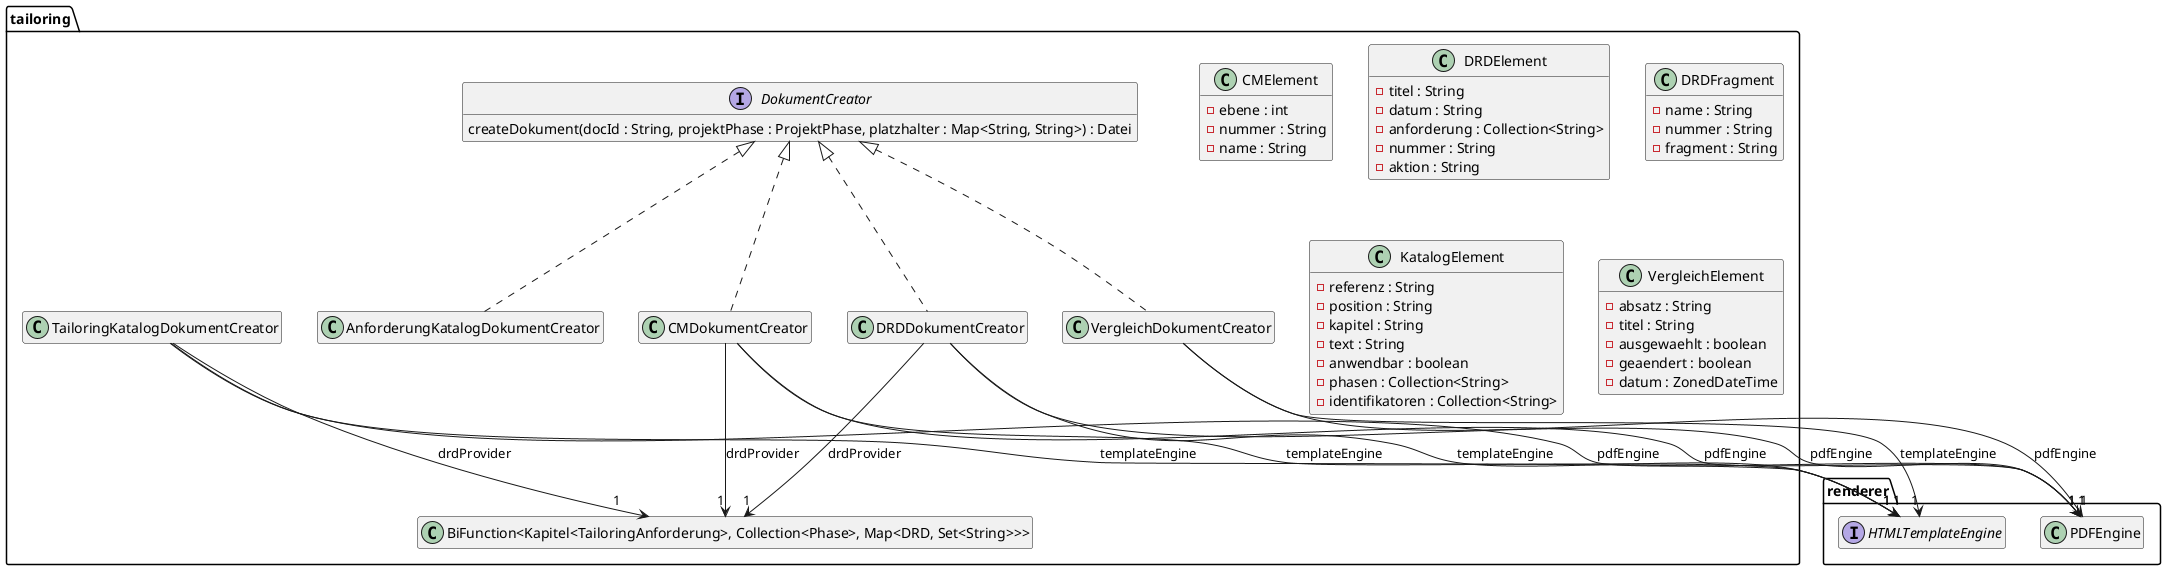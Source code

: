 @startuml Ebene3.png
hide empty members

package renderer {
    interface HTMLTemplateEngine
    class PDFEngine
}

package tailoring {

    interface DokumentCreator {
        createDokument(docId : String, projektPhase : ProjektPhase, platzhalter : Map<String, String>) : Datei
    }

    class TailoringKatalogDokumentCreator {
    }
    DokumentCreator <|.. AnforderungKatalogDokumentCreator
    TailoringKatalogDokumentCreator --> "1" HTMLTemplateEngine : templateEngine
    TailoringKatalogDokumentCreator --> "1" PDFEngine : pdfEngine
    TailoringKatalogDokumentCreator --> "1" "BiFunction<Kapitel<TailoringAnforderung>, Collection<Phase>, Map<DRD, Set<String>>>" : drdProvider


    class CMDokumentCreator {
    }
    DokumentCreator <|.. CMDokumentCreator
    CMDokumentCreator --> "1" HTMLTemplateEngine : templateEngine
    CMDokumentCreator --> "1" PDFEngine : pdfEngine
    CMDokumentCreator --> "1" "BiFunction<Kapitel<TailoringAnforderung>, Collection<Phase>, Map<DRD, Set<String>>>" : drdProvider


    class CMElement {
        -ebene : int
        -nummer : String
        -name : String
    }


    class DRDDokumentCreator {
    }
    DokumentCreator <|.. DRDDokumentCreator
    DRDDokumentCreator --> "1" HTMLTemplateEngine : templateEngine
    DRDDokumentCreator --> "1" PDFEngine : pdfEngine
    DRDDokumentCreator --> "1" "BiFunction<Kapitel<TailoringAnforderung>, Collection<Phase>, Map<DRD, Set<String>>>" : drdProvider

    class DRDElement {
        -titel : String
        -datum : String
        -anforderung : Collection<String>
        -nummer : String
        -aktion : String
    }

    class DRDFragment {
        -name : String
        -nummer : String
        -fragment : String
    }

    class KatalogElement {
        -referenz : String
        -position : String
        -kapitel : String
        -text : String
        -anwendbar : boolean
        -phasen : Collection<String>
        -identifikatoren : Collection<String>
    }


    class VergleichDokumentCreator {
    }
    DokumentCreator <|.. VergleichDokumentCreator
    VergleichDokumentCreator --> "1" HTMLTemplateEngine : templateEngine
    VergleichDokumentCreator --> "1" PDFEngine : pdfEngine

    class VergleichElement {
        -absatz : String
        -titel : String
        -ausgewaehlt : boolean
        -geaendert : boolean
        -datum : ZonedDateTime
    }
}
@enduml